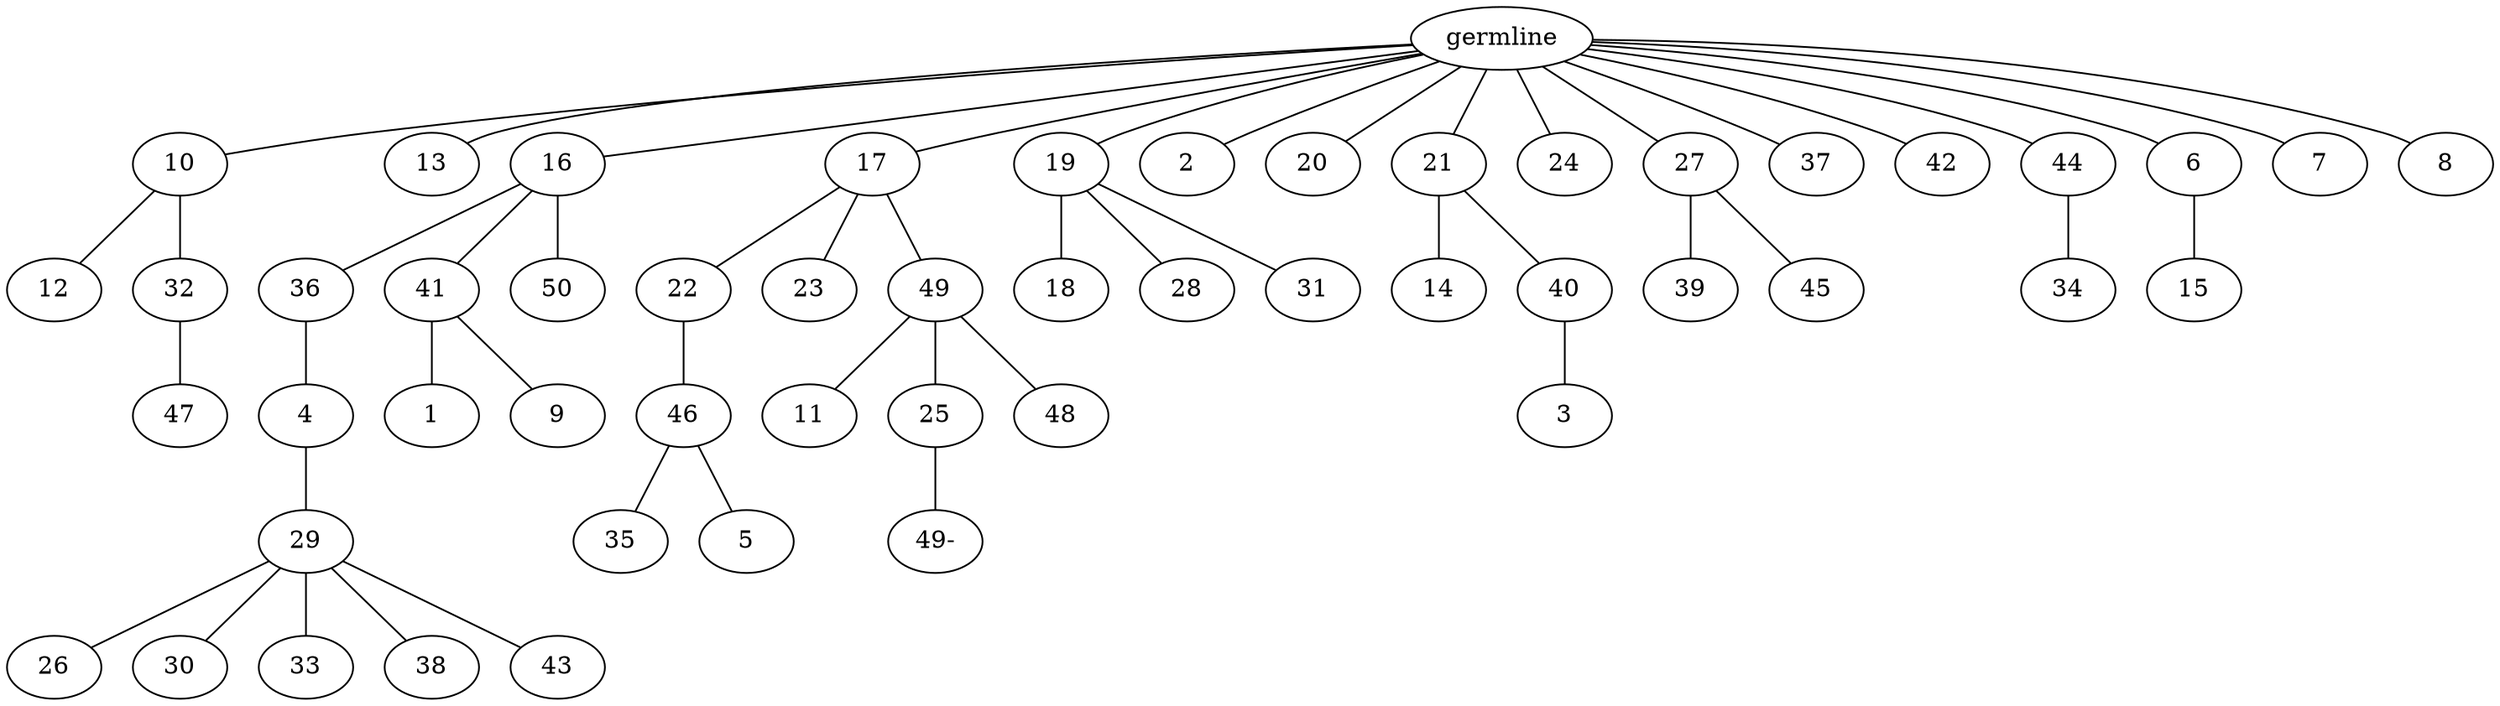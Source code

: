graph tree {
    "140241645920208" [label="germline"];
    "140241646279216" [label="10"];
    "140241646280176" [label="12"];
    "140241646277440" [label="32"];
    "140241646277920" [label="47"];
    "140241646277824" [label="13"];
    "140241646279744" [label="16"];
    "140241646277488" [label="36"];
    "140241646279264" [label="4"];
    "140241646279792" [label="29"];
    "140241646280080" [label="26"];
    "140241646278304" [label="30"];
    "140241646278880" [label="33"];
    "140241646279168" [label="38"];
    "140241646278688" [label="43"];
    "140241646279888" [label="41"];
    "140241646278736" [label="1"];
    "140241646278256" [label="9"];
    "140241646277536" [label="50"];
    "140241646280128" [label="17"];
    "140241646280464" [label="22"];
    "140241646278448" [label="46"];
    "140241646280224" [label="35"];
    "140241646279072" [label="5"];
    "140241646277104" [label="23"];
    "140241646277680" [label="49"];
    "140241646280032" [label="11"];
    "140241646280368" [label="25"];
    "140241646279696" [label="49-"];
    "140241646280656" [label="48"];
    "140241646278544" [label="19"];
    "140241646278016" [label="18"];
    "140241646277008" [label="28"];
    "140241646279552" [label="31"];
    "140241646280320" [label="2"];
    "140241646280512" [label="20"];
    "140241646277728" [label="21"];
    "140241646434528" [label="14"];
    "140241646434624" [label="40"];
    "140241646436256" [label="3"];
    "140241646277200" [label="24"];
    "140241646436208" [label="27"];
    "140241646434192" [label="39"];
    "140241646434480" [label="45"];
    "140241646434960" [label="37"];
    "140241646433328" [label="42"];
    "140241646434240" [label="44"];
    "140241645283024" [label="34"];
    "140241646434576" [label="6"];
    "140241645282016" [label="15"];
    "140241645285040" [label="7"];
    "140241645285232" [label="8"];
    "140241645920208" -- "140241646279216";
    "140241645920208" -- "140241646277824";
    "140241645920208" -- "140241646279744";
    "140241645920208" -- "140241646280128";
    "140241645920208" -- "140241646278544";
    "140241645920208" -- "140241646280320";
    "140241645920208" -- "140241646280512";
    "140241645920208" -- "140241646277728";
    "140241645920208" -- "140241646277200";
    "140241645920208" -- "140241646436208";
    "140241645920208" -- "140241646434960";
    "140241645920208" -- "140241646433328";
    "140241645920208" -- "140241646434240";
    "140241645920208" -- "140241646434576";
    "140241645920208" -- "140241645285040";
    "140241645920208" -- "140241645285232";
    "140241646279216" -- "140241646280176";
    "140241646279216" -- "140241646277440";
    "140241646277440" -- "140241646277920";
    "140241646279744" -- "140241646277488";
    "140241646279744" -- "140241646279888";
    "140241646279744" -- "140241646277536";
    "140241646277488" -- "140241646279264";
    "140241646279264" -- "140241646279792";
    "140241646279792" -- "140241646280080";
    "140241646279792" -- "140241646278304";
    "140241646279792" -- "140241646278880";
    "140241646279792" -- "140241646279168";
    "140241646279792" -- "140241646278688";
    "140241646279888" -- "140241646278736";
    "140241646279888" -- "140241646278256";
    "140241646280128" -- "140241646280464";
    "140241646280128" -- "140241646277104";
    "140241646280128" -- "140241646277680";
    "140241646280464" -- "140241646278448";
    "140241646278448" -- "140241646280224";
    "140241646278448" -- "140241646279072";
    "140241646277680" -- "140241646280032";
    "140241646277680" -- "140241646280368";
    "140241646277680" -- "140241646280656";
    "140241646280368" -- "140241646279696";
    "140241646278544" -- "140241646278016";
    "140241646278544" -- "140241646277008";
    "140241646278544" -- "140241646279552";
    "140241646277728" -- "140241646434528";
    "140241646277728" -- "140241646434624";
    "140241646434624" -- "140241646436256";
    "140241646436208" -- "140241646434192";
    "140241646436208" -- "140241646434480";
    "140241646434240" -- "140241645283024";
    "140241646434576" -- "140241645282016";
}
